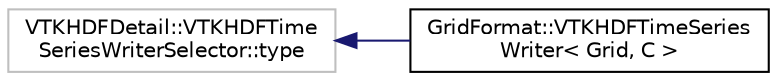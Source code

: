 digraph "Graphical Class Hierarchy"
{
 // LATEX_PDF_SIZE
  edge [fontname="Helvetica",fontsize="10",labelfontname="Helvetica",labelfontsize="10"];
  node [fontname="Helvetica",fontsize="10",shape=record];
  rankdir="LR";
  Node101 [label="VTKHDFDetail::VTKHDFTime\lSeriesWriterSelector::type",height=0.2,width=0.4,color="grey75", fillcolor="white", style="filled",tooltip=" "];
  Node101 -> Node0 [dir="back",color="midnightblue",fontsize="10",style="solid",fontname="Helvetica"];
  Node0 [label="GridFormat::VTKHDFTimeSeries\lWriter\< Grid, C \>",height=0.2,width=0.4,color="black", fillcolor="white", style="filled",URL="$classGridFormat_1_1VTKHDFTimeSeriesWriter.html",tooltip="TODO: Doc me."];
}
